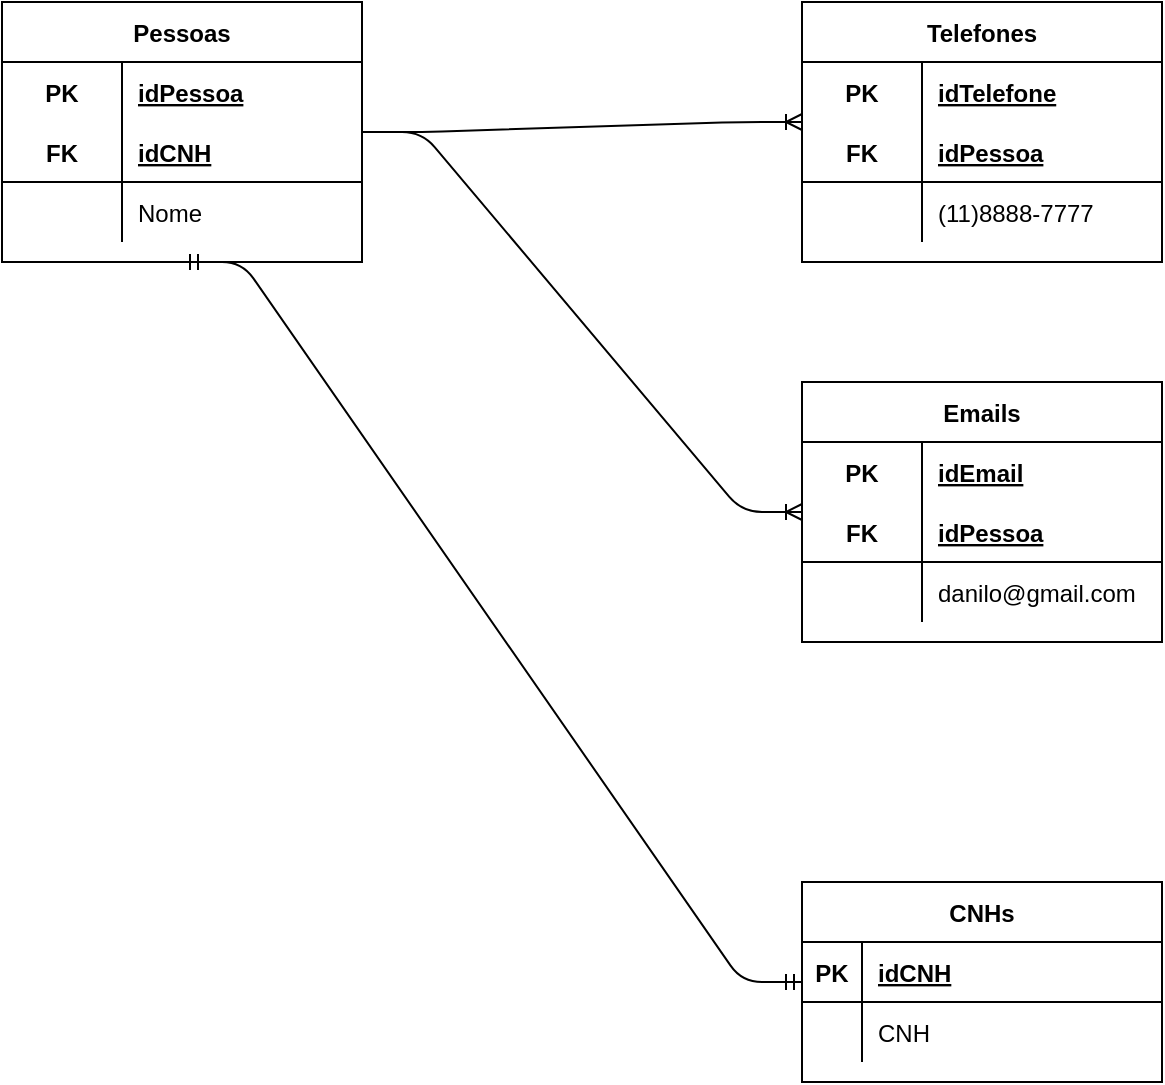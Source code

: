 <mxfile version="14.4.2" type="device"><diagram id="oZjp8tlmx5H8GUUfE37f" name="Page-1"><mxGraphModel dx="868" dy="482" grid="1" gridSize="10" guides="1" tooltips="1" connect="1" arrows="1" fold="1" page="1" pageScale="1" pageWidth="827" pageHeight="1169" math="0" shadow="0"><root><mxCell id="0"/><mxCell id="1" parent="0"/><mxCell id="vlyRO2KRHBy87B4bwj0h-22" value="Pessoas" style="shape=table;startSize=30;container=1;collapsible=1;childLayout=tableLayout;fixedRows=1;rowLines=0;fontStyle=1;align=center;resizeLast=1;" vertex="1" parent="1"><mxGeometry x="80" y="40" width="180" height="130" as="geometry"/></mxCell><mxCell id="vlyRO2KRHBy87B4bwj0h-23" value="" style="shape=partialRectangle;collapsible=0;dropTarget=0;pointerEvents=0;fillColor=none;top=0;left=0;bottom=0;right=0;points=[[0,0.5],[1,0.5]];portConstraint=eastwest;" vertex="1" parent="vlyRO2KRHBy87B4bwj0h-22"><mxGeometry y="30" width="180" height="30" as="geometry"/></mxCell><mxCell id="vlyRO2KRHBy87B4bwj0h-24" value="PK" style="shape=partialRectangle;connectable=0;fillColor=none;top=0;left=0;bottom=0;right=0;fontStyle=1;overflow=hidden;" vertex="1" parent="vlyRO2KRHBy87B4bwj0h-23"><mxGeometry width="60" height="30" as="geometry"/></mxCell><mxCell id="vlyRO2KRHBy87B4bwj0h-25" value="idPessoa" style="shape=partialRectangle;connectable=0;fillColor=none;top=0;left=0;bottom=0;right=0;align=left;spacingLeft=6;fontStyle=5;overflow=hidden;" vertex="1" parent="vlyRO2KRHBy87B4bwj0h-23"><mxGeometry x="60" width="120" height="30" as="geometry"/></mxCell><mxCell id="vlyRO2KRHBy87B4bwj0h-26" value="" style="shape=partialRectangle;collapsible=0;dropTarget=0;pointerEvents=0;fillColor=none;top=0;left=0;bottom=1;right=0;points=[[0,0.5],[1,0.5]];portConstraint=eastwest;" vertex="1" parent="vlyRO2KRHBy87B4bwj0h-22"><mxGeometry y="60" width="180" height="30" as="geometry"/></mxCell><mxCell id="vlyRO2KRHBy87B4bwj0h-27" value="FK" style="shape=partialRectangle;connectable=0;fillColor=none;top=0;left=0;bottom=0;right=0;fontStyle=1;overflow=hidden;" vertex="1" parent="vlyRO2KRHBy87B4bwj0h-26"><mxGeometry width="60" height="30" as="geometry"/></mxCell><mxCell id="vlyRO2KRHBy87B4bwj0h-28" value="idCNH" style="shape=partialRectangle;connectable=0;fillColor=none;top=0;left=0;bottom=0;right=0;align=left;spacingLeft=6;fontStyle=5;overflow=hidden;" vertex="1" parent="vlyRO2KRHBy87B4bwj0h-26"><mxGeometry x="60" width="120" height="30" as="geometry"/></mxCell><mxCell id="vlyRO2KRHBy87B4bwj0h-29" value="" style="shape=partialRectangle;collapsible=0;dropTarget=0;pointerEvents=0;fillColor=none;top=0;left=0;bottom=0;right=0;points=[[0,0.5],[1,0.5]];portConstraint=eastwest;" vertex="1" parent="vlyRO2KRHBy87B4bwj0h-22"><mxGeometry y="90" width="180" height="30" as="geometry"/></mxCell><mxCell id="vlyRO2KRHBy87B4bwj0h-30" value="" style="shape=partialRectangle;connectable=0;fillColor=none;top=0;left=0;bottom=0;right=0;editable=1;overflow=hidden;" vertex="1" parent="vlyRO2KRHBy87B4bwj0h-29"><mxGeometry width="60" height="30" as="geometry"/></mxCell><mxCell id="vlyRO2KRHBy87B4bwj0h-31" value="Nome" style="shape=partialRectangle;connectable=0;fillColor=none;top=0;left=0;bottom=0;right=0;align=left;spacingLeft=6;overflow=hidden;" vertex="1" parent="vlyRO2KRHBy87B4bwj0h-29"><mxGeometry x="60" width="120" height="30" as="geometry"/></mxCell><mxCell id="vlyRO2KRHBy87B4bwj0h-35" value="CNHs" style="shape=table;startSize=30;container=1;collapsible=1;childLayout=tableLayout;fixedRows=1;rowLines=0;fontStyle=1;align=center;resizeLast=1;" vertex="1" parent="1"><mxGeometry x="480" y="480" width="180" height="100" as="geometry"/></mxCell><mxCell id="vlyRO2KRHBy87B4bwj0h-36" value="" style="shape=partialRectangle;collapsible=0;dropTarget=0;pointerEvents=0;fillColor=none;top=0;left=0;bottom=1;right=0;points=[[0,0.5],[1,0.5]];portConstraint=eastwest;" vertex="1" parent="vlyRO2KRHBy87B4bwj0h-35"><mxGeometry y="30" width="180" height="30" as="geometry"/></mxCell><mxCell id="vlyRO2KRHBy87B4bwj0h-37" value="PK" style="shape=partialRectangle;connectable=0;fillColor=none;top=0;left=0;bottom=0;right=0;fontStyle=1;overflow=hidden;" vertex="1" parent="vlyRO2KRHBy87B4bwj0h-36"><mxGeometry width="30" height="30" as="geometry"/></mxCell><mxCell id="vlyRO2KRHBy87B4bwj0h-38" value="idCNH" style="shape=partialRectangle;connectable=0;fillColor=none;top=0;left=0;bottom=0;right=0;align=left;spacingLeft=6;fontStyle=5;overflow=hidden;" vertex="1" parent="vlyRO2KRHBy87B4bwj0h-36"><mxGeometry x="30" width="150" height="30" as="geometry"/></mxCell><mxCell id="vlyRO2KRHBy87B4bwj0h-39" value="" style="shape=partialRectangle;collapsible=0;dropTarget=0;pointerEvents=0;fillColor=none;top=0;left=0;bottom=0;right=0;points=[[0,0.5],[1,0.5]];portConstraint=eastwest;" vertex="1" parent="vlyRO2KRHBy87B4bwj0h-35"><mxGeometry y="60" width="180" height="30" as="geometry"/></mxCell><mxCell id="vlyRO2KRHBy87B4bwj0h-40" value="" style="shape=partialRectangle;connectable=0;fillColor=none;top=0;left=0;bottom=0;right=0;editable=1;overflow=hidden;" vertex="1" parent="vlyRO2KRHBy87B4bwj0h-39"><mxGeometry width="30" height="30" as="geometry"/></mxCell><mxCell id="vlyRO2KRHBy87B4bwj0h-41" value="CNH" style="shape=partialRectangle;connectable=0;fillColor=none;top=0;left=0;bottom=0;right=0;align=left;spacingLeft=6;overflow=hidden;" vertex="1" parent="vlyRO2KRHBy87B4bwj0h-39"><mxGeometry x="30" width="150" height="30" as="geometry"/></mxCell><mxCell id="vlyRO2KRHBy87B4bwj0h-48" value="" style="edgeStyle=entityRelationEdgeStyle;fontSize=12;html=1;endArrow=ERmandOne;startArrow=ERmandOne;exitX=0.5;exitY=1;exitDx=0;exitDy=0;" edge="1" parent="1" source="vlyRO2KRHBy87B4bwj0h-22" target="vlyRO2KRHBy87B4bwj0h-35"><mxGeometry width="100" height="100" relative="1" as="geometry"><mxPoint x="180" y="480" as="sourcePoint"/><mxPoint x="280" y="380" as="targetPoint"/></mxGeometry></mxCell><mxCell id="vlyRO2KRHBy87B4bwj0h-76" value="Telefones" style="shape=table;startSize=30;container=1;collapsible=1;childLayout=tableLayout;fixedRows=1;rowLines=0;fontStyle=1;align=center;resizeLast=1;" vertex="1" parent="1"><mxGeometry x="480" y="40" width="180" height="130" as="geometry"/></mxCell><mxCell id="vlyRO2KRHBy87B4bwj0h-77" value="" style="shape=partialRectangle;collapsible=0;dropTarget=0;pointerEvents=0;fillColor=none;top=0;left=0;bottom=0;right=0;points=[[0,0.5],[1,0.5]];portConstraint=eastwest;" vertex="1" parent="vlyRO2KRHBy87B4bwj0h-76"><mxGeometry y="30" width="180" height="30" as="geometry"/></mxCell><mxCell id="vlyRO2KRHBy87B4bwj0h-78" value="PK" style="shape=partialRectangle;connectable=0;fillColor=none;top=0;left=0;bottom=0;right=0;fontStyle=1;overflow=hidden;" vertex="1" parent="vlyRO2KRHBy87B4bwj0h-77"><mxGeometry width="60" height="30" as="geometry"/></mxCell><mxCell id="vlyRO2KRHBy87B4bwj0h-79" value="idTelefone" style="shape=partialRectangle;connectable=0;fillColor=none;top=0;left=0;bottom=0;right=0;align=left;spacingLeft=6;fontStyle=5;overflow=hidden;" vertex="1" parent="vlyRO2KRHBy87B4bwj0h-77"><mxGeometry x="60" width="120" height="30" as="geometry"/></mxCell><mxCell id="vlyRO2KRHBy87B4bwj0h-80" value="" style="shape=partialRectangle;collapsible=0;dropTarget=0;pointerEvents=0;fillColor=none;top=0;left=0;bottom=1;right=0;points=[[0,0.5],[1,0.5]];portConstraint=eastwest;" vertex="1" parent="vlyRO2KRHBy87B4bwj0h-76"><mxGeometry y="60" width="180" height="30" as="geometry"/></mxCell><mxCell id="vlyRO2KRHBy87B4bwj0h-81" value="FK" style="shape=partialRectangle;connectable=0;fillColor=none;top=0;left=0;bottom=0;right=0;fontStyle=1;overflow=hidden;" vertex="1" parent="vlyRO2KRHBy87B4bwj0h-80"><mxGeometry width="60" height="30" as="geometry"/></mxCell><mxCell id="vlyRO2KRHBy87B4bwj0h-82" value="idPessoa" style="shape=partialRectangle;connectable=0;fillColor=none;top=0;left=0;bottom=0;right=0;align=left;spacingLeft=6;fontStyle=5;overflow=hidden;" vertex="1" parent="vlyRO2KRHBy87B4bwj0h-80"><mxGeometry x="60" width="120" height="30" as="geometry"/></mxCell><mxCell id="vlyRO2KRHBy87B4bwj0h-83" value="" style="shape=partialRectangle;collapsible=0;dropTarget=0;pointerEvents=0;fillColor=none;top=0;left=0;bottom=0;right=0;points=[[0,0.5],[1,0.5]];portConstraint=eastwest;" vertex="1" parent="vlyRO2KRHBy87B4bwj0h-76"><mxGeometry y="90" width="180" height="30" as="geometry"/></mxCell><mxCell id="vlyRO2KRHBy87B4bwj0h-84" value="" style="shape=partialRectangle;connectable=0;fillColor=none;top=0;left=0;bottom=0;right=0;editable=1;overflow=hidden;" vertex="1" parent="vlyRO2KRHBy87B4bwj0h-83"><mxGeometry width="60" height="30" as="geometry"/></mxCell><mxCell id="vlyRO2KRHBy87B4bwj0h-85" value="(11)8888-7777" style="shape=partialRectangle;connectable=0;fillColor=none;top=0;left=0;bottom=0;right=0;align=left;spacingLeft=6;overflow=hidden;" vertex="1" parent="vlyRO2KRHBy87B4bwj0h-83"><mxGeometry x="60" width="120" height="30" as="geometry"/></mxCell><mxCell id="vlyRO2KRHBy87B4bwj0h-89" value="" style="edgeStyle=entityRelationEdgeStyle;fontSize=12;html=1;endArrow=ERoneToMany;" edge="1" parent="1" source="vlyRO2KRHBy87B4bwj0h-22"><mxGeometry width="100" height="100" relative="1" as="geometry"><mxPoint x="380" y="200" as="sourcePoint"/><mxPoint x="480" y="100" as="targetPoint"/></mxGeometry></mxCell><mxCell id="vlyRO2KRHBy87B4bwj0h-90" value="Emails" style="shape=table;startSize=30;container=1;collapsible=1;childLayout=tableLayout;fixedRows=1;rowLines=0;fontStyle=1;align=center;resizeLast=1;" vertex="1" parent="1"><mxGeometry x="480" y="230" width="180" height="130" as="geometry"/></mxCell><mxCell id="vlyRO2KRHBy87B4bwj0h-91" value="" style="shape=partialRectangle;collapsible=0;dropTarget=0;pointerEvents=0;fillColor=none;top=0;left=0;bottom=0;right=0;points=[[0,0.5],[1,0.5]];portConstraint=eastwest;" vertex="1" parent="vlyRO2KRHBy87B4bwj0h-90"><mxGeometry y="30" width="180" height="30" as="geometry"/></mxCell><mxCell id="vlyRO2KRHBy87B4bwj0h-92" value="PK" style="shape=partialRectangle;connectable=0;fillColor=none;top=0;left=0;bottom=0;right=0;fontStyle=1;overflow=hidden;" vertex="1" parent="vlyRO2KRHBy87B4bwj0h-91"><mxGeometry width="60" height="30" as="geometry"/></mxCell><mxCell id="vlyRO2KRHBy87B4bwj0h-93" value="idEmail" style="shape=partialRectangle;connectable=0;fillColor=none;top=0;left=0;bottom=0;right=0;align=left;spacingLeft=6;fontStyle=5;overflow=hidden;" vertex="1" parent="vlyRO2KRHBy87B4bwj0h-91"><mxGeometry x="60" width="120" height="30" as="geometry"/></mxCell><mxCell id="vlyRO2KRHBy87B4bwj0h-94" value="" style="shape=partialRectangle;collapsible=0;dropTarget=0;pointerEvents=0;fillColor=none;top=0;left=0;bottom=1;right=0;points=[[0,0.5],[1,0.5]];portConstraint=eastwest;" vertex="1" parent="vlyRO2KRHBy87B4bwj0h-90"><mxGeometry y="60" width="180" height="30" as="geometry"/></mxCell><mxCell id="vlyRO2KRHBy87B4bwj0h-95" value="FK" style="shape=partialRectangle;connectable=0;fillColor=none;top=0;left=0;bottom=0;right=0;fontStyle=1;overflow=hidden;" vertex="1" parent="vlyRO2KRHBy87B4bwj0h-94"><mxGeometry width="60" height="30" as="geometry"/></mxCell><mxCell id="vlyRO2KRHBy87B4bwj0h-96" value="idPessoa" style="shape=partialRectangle;connectable=0;fillColor=none;top=0;left=0;bottom=0;right=0;align=left;spacingLeft=6;fontStyle=5;overflow=hidden;" vertex="1" parent="vlyRO2KRHBy87B4bwj0h-94"><mxGeometry x="60" width="120" height="30" as="geometry"/></mxCell><mxCell id="vlyRO2KRHBy87B4bwj0h-97" value="" style="shape=partialRectangle;collapsible=0;dropTarget=0;pointerEvents=0;fillColor=none;top=0;left=0;bottom=0;right=0;points=[[0,0.5],[1,0.5]];portConstraint=eastwest;" vertex="1" parent="vlyRO2KRHBy87B4bwj0h-90"><mxGeometry y="90" width="180" height="30" as="geometry"/></mxCell><mxCell id="vlyRO2KRHBy87B4bwj0h-98" value="" style="shape=partialRectangle;connectable=0;fillColor=none;top=0;left=0;bottom=0;right=0;editable=1;overflow=hidden;" vertex="1" parent="vlyRO2KRHBy87B4bwj0h-97"><mxGeometry width="60" height="30" as="geometry"/></mxCell><mxCell id="vlyRO2KRHBy87B4bwj0h-99" value="danilo@gmail.com" style="shape=partialRectangle;connectable=0;fillColor=none;top=0;left=0;bottom=0;right=0;align=left;spacingLeft=6;overflow=hidden;" vertex="1" parent="vlyRO2KRHBy87B4bwj0h-97"><mxGeometry x="60" width="120" height="30" as="geometry"/></mxCell><mxCell id="vlyRO2KRHBy87B4bwj0h-103" value="" style="edgeStyle=entityRelationEdgeStyle;fontSize=12;html=1;endArrow=ERoneToMany;" edge="1" parent="1" source="vlyRO2KRHBy87B4bwj0h-22" target="vlyRO2KRHBy87B4bwj0h-90"><mxGeometry width="100" height="100" relative="1" as="geometry"><mxPoint x="380" y="300" as="sourcePoint"/><mxPoint x="480" y="200" as="targetPoint"/></mxGeometry></mxCell></root></mxGraphModel></diagram></mxfile>